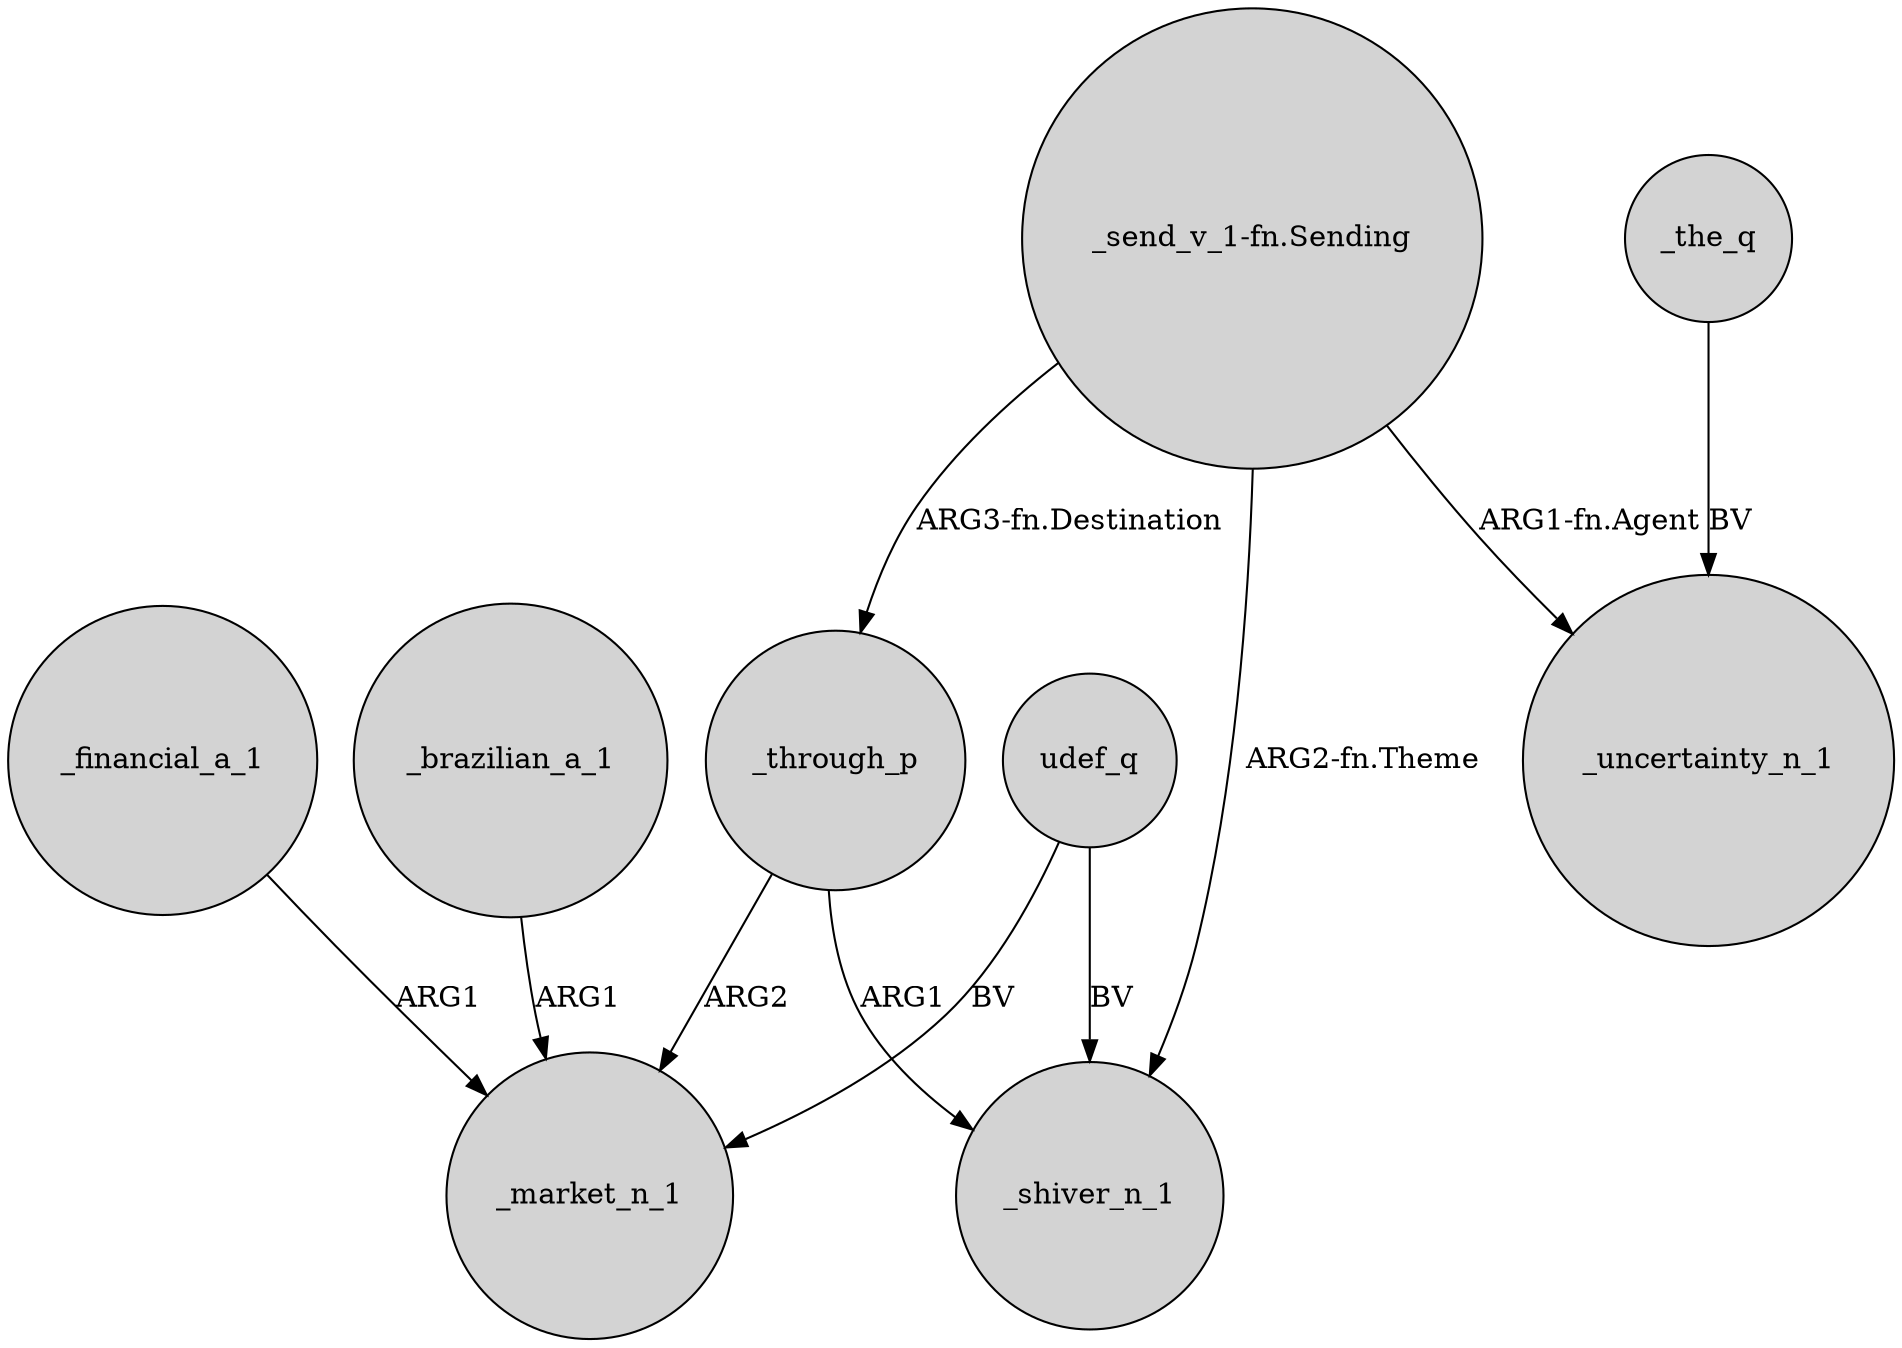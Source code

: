 digraph {
	node [shape=circle style=filled]
	_financial_a_1 -> _market_n_1 [label=ARG1]
	"_send_v_1-fn.Sending" -> _through_p [label="ARG3-fn.Destination"]
	udef_q -> _shiver_n_1 [label=BV]
	udef_q -> _market_n_1 [label=BV]
	_through_p -> _shiver_n_1 [label=ARG1]
	_brazilian_a_1 -> _market_n_1 [label=ARG1]
	_the_q -> _uncertainty_n_1 [label=BV]
	"_send_v_1-fn.Sending" -> _uncertainty_n_1 [label="ARG1-fn.Agent"]
	"_send_v_1-fn.Sending" -> _shiver_n_1 [label="ARG2-fn.Theme"]
	_through_p -> _market_n_1 [label=ARG2]
}

